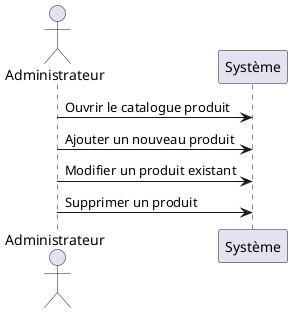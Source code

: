 @startuml
actor Administrateur
participant Système

Administrateur -> Système : Ouvrir le catalogue produit
Administrateur -> Système : Ajouter un nouveau produit
Administrateur -> Système : Modifier un produit existant
Administrateur -> Système : Supprimer un produit

@enduml
